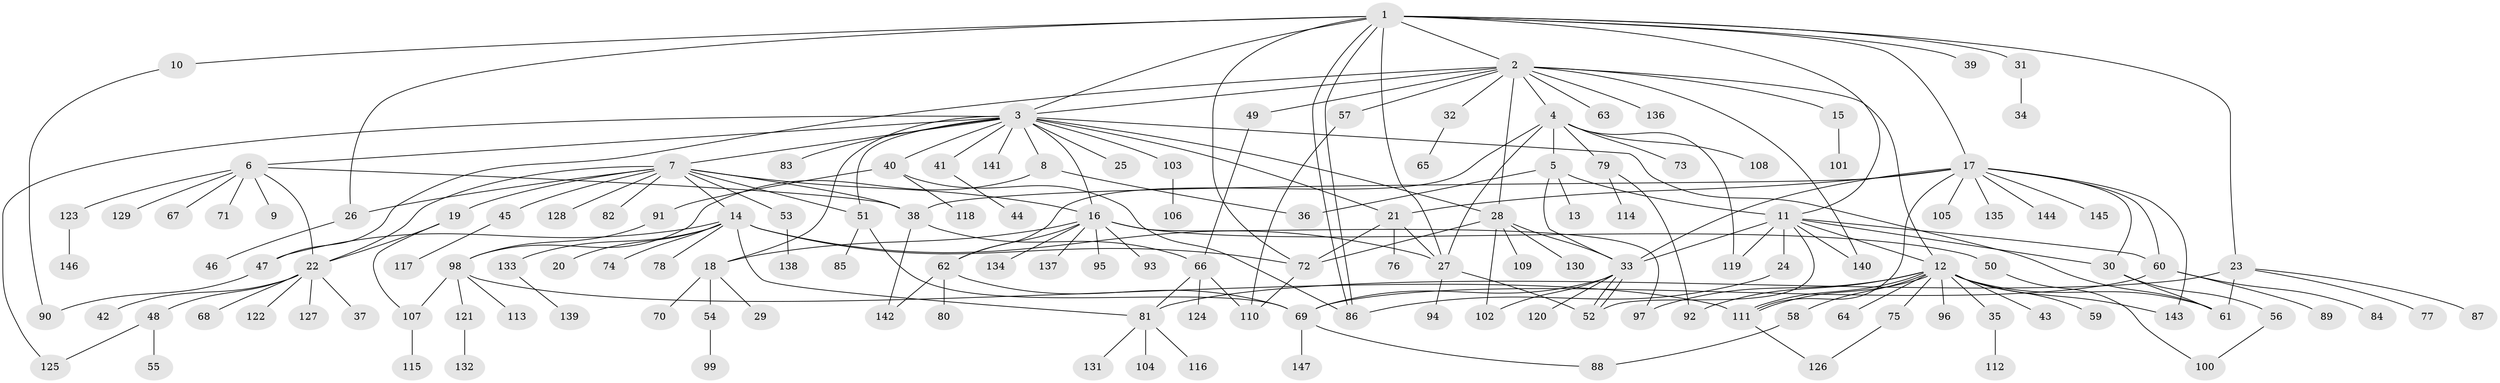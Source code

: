 // Generated by graph-tools (version 1.1) at 2025/11/02/27/25 16:11:10]
// undirected, 147 vertices, 207 edges
graph export_dot {
graph [start="1"]
  node [color=gray90,style=filled];
  1;
  2;
  3;
  4;
  5;
  6;
  7;
  8;
  9;
  10;
  11;
  12;
  13;
  14;
  15;
  16;
  17;
  18;
  19;
  20;
  21;
  22;
  23;
  24;
  25;
  26;
  27;
  28;
  29;
  30;
  31;
  32;
  33;
  34;
  35;
  36;
  37;
  38;
  39;
  40;
  41;
  42;
  43;
  44;
  45;
  46;
  47;
  48;
  49;
  50;
  51;
  52;
  53;
  54;
  55;
  56;
  57;
  58;
  59;
  60;
  61;
  62;
  63;
  64;
  65;
  66;
  67;
  68;
  69;
  70;
  71;
  72;
  73;
  74;
  75;
  76;
  77;
  78;
  79;
  80;
  81;
  82;
  83;
  84;
  85;
  86;
  87;
  88;
  89;
  90;
  91;
  92;
  93;
  94;
  95;
  96;
  97;
  98;
  99;
  100;
  101;
  102;
  103;
  104;
  105;
  106;
  107;
  108;
  109;
  110;
  111;
  112;
  113;
  114;
  115;
  116;
  117;
  118;
  119;
  120;
  121;
  122;
  123;
  124;
  125;
  126;
  127;
  128;
  129;
  130;
  131;
  132;
  133;
  134;
  135;
  136;
  137;
  138;
  139;
  140;
  141;
  142;
  143;
  144;
  145;
  146;
  147;
  1 -- 2;
  1 -- 3;
  1 -- 10;
  1 -- 11;
  1 -- 17;
  1 -- 23;
  1 -- 26;
  1 -- 27;
  1 -- 31;
  1 -- 39;
  1 -- 72;
  1 -- 86;
  1 -- 86;
  2 -- 3;
  2 -- 4;
  2 -- 12;
  2 -- 15;
  2 -- 28;
  2 -- 32;
  2 -- 47;
  2 -- 49;
  2 -- 57;
  2 -- 63;
  2 -- 136;
  2 -- 140;
  3 -- 6;
  3 -- 7;
  3 -- 8;
  3 -- 16;
  3 -- 18;
  3 -- 21;
  3 -- 25;
  3 -- 28;
  3 -- 40;
  3 -- 41;
  3 -- 51;
  3 -- 61;
  3 -- 83;
  3 -- 103;
  3 -- 125;
  3 -- 141;
  4 -- 5;
  4 -- 27;
  4 -- 62;
  4 -- 73;
  4 -- 79;
  4 -- 108;
  4 -- 119;
  5 -- 11;
  5 -- 13;
  5 -- 33;
  5 -- 36;
  6 -- 9;
  6 -- 22;
  6 -- 38;
  6 -- 67;
  6 -- 71;
  6 -- 123;
  6 -- 129;
  7 -- 14;
  7 -- 16;
  7 -- 19;
  7 -- 22;
  7 -- 26;
  7 -- 38;
  7 -- 45;
  7 -- 51;
  7 -- 53;
  7 -- 82;
  7 -- 128;
  8 -- 36;
  8 -- 98;
  10 -- 90;
  11 -- 12;
  11 -- 24;
  11 -- 30;
  11 -- 33;
  11 -- 52;
  11 -- 60;
  11 -- 119;
  11 -- 140;
  12 -- 35;
  12 -- 43;
  12 -- 58;
  12 -- 59;
  12 -- 61;
  12 -- 64;
  12 -- 75;
  12 -- 92;
  12 -- 96;
  12 -- 97;
  12 -- 111;
  12 -- 111;
  12 -- 143;
  14 -- 20;
  14 -- 27;
  14 -- 47;
  14 -- 72;
  14 -- 74;
  14 -- 78;
  14 -- 81;
  14 -- 133;
  15 -- 101;
  16 -- 18;
  16 -- 50;
  16 -- 62;
  16 -- 93;
  16 -- 95;
  16 -- 97;
  16 -- 134;
  16 -- 137;
  17 -- 21;
  17 -- 30;
  17 -- 33;
  17 -- 38;
  17 -- 60;
  17 -- 105;
  17 -- 111;
  17 -- 135;
  17 -- 143;
  17 -- 144;
  17 -- 145;
  18 -- 29;
  18 -- 54;
  18 -- 70;
  19 -- 22;
  19 -- 107;
  21 -- 27;
  21 -- 72;
  21 -- 76;
  22 -- 37;
  22 -- 42;
  22 -- 48;
  22 -- 68;
  22 -- 122;
  22 -- 127;
  23 -- 61;
  23 -- 77;
  23 -- 81;
  23 -- 87;
  24 -- 86;
  26 -- 46;
  27 -- 52;
  27 -- 94;
  28 -- 33;
  28 -- 72;
  28 -- 102;
  28 -- 109;
  28 -- 130;
  30 -- 56;
  30 -- 61;
  31 -- 34;
  32 -- 65;
  33 -- 52;
  33 -- 52;
  33 -- 69;
  33 -- 102;
  33 -- 120;
  35 -- 112;
  38 -- 66;
  38 -- 142;
  40 -- 86;
  40 -- 91;
  40 -- 118;
  41 -- 44;
  45 -- 117;
  47 -- 90;
  48 -- 55;
  48 -- 125;
  49 -- 66;
  50 -- 100;
  51 -- 69;
  51 -- 85;
  53 -- 138;
  54 -- 99;
  56 -- 100;
  57 -- 110;
  58 -- 88;
  60 -- 69;
  60 -- 84;
  60 -- 89;
  62 -- 69;
  62 -- 80;
  62 -- 142;
  66 -- 81;
  66 -- 110;
  66 -- 124;
  69 -- 88;
  69 -- 147;
  72 -- 110;
  75 -- 126;
  79 -- 92;
  79 -- 114;
  81 -- 104;
  81 -- 116;
  81 -- 131;
  91 -- 98;
  98 -- 107;
  98 -- 111;
  98 -- 113;
  98 -- 121;
  103 -- 106;
  107 -- 115;
  111 -- 126;
  121 -- 132;
  123 -- 146;
  133 -- 139;
}
